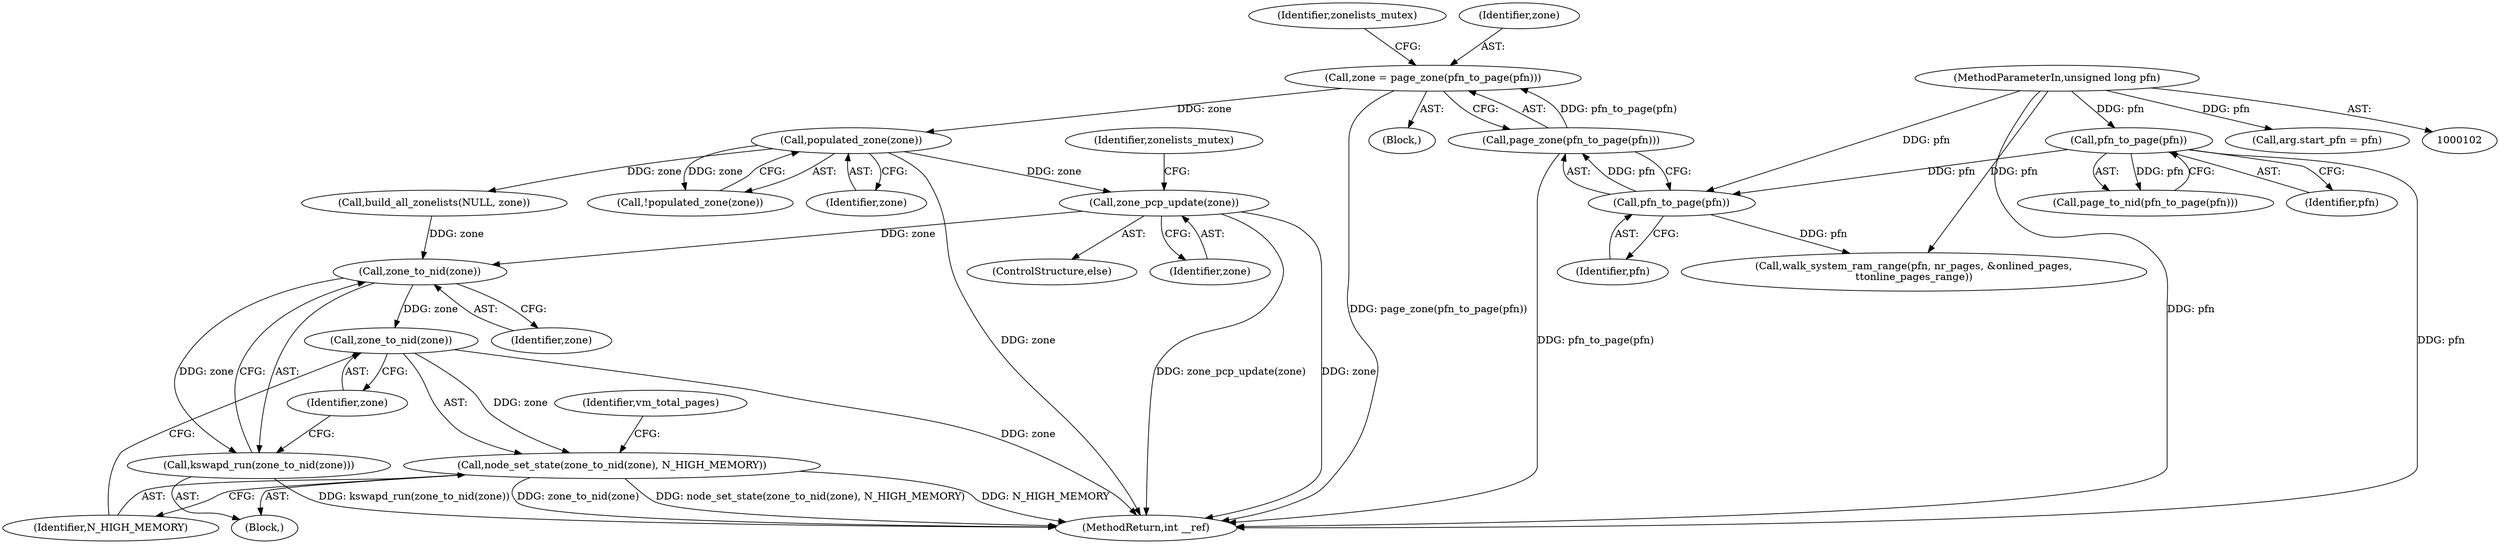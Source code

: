 digraph "0_linux_08dff7b7d629807dbb1f398c68dd9cd58dd657a1@API" {
"1000224" [label="(Call,zone_pcp_update(zone))"];
"1000180" [label="(Call,populated_zone(zone))"];
"1000170" [label="(Call,zone = page_zone(pfn_to_page(pfn)))"];
"1000172" [label="(Call,page_zone(pfn_to_page(pfn)))"];
"1000173" [label="(Call,pfn_to_page(pfn))"];
"1000138" [label="(Call,pfn_to_page(pfn))"];
"1000103" [label="(MethodParameterIn,unsigned long pfn)"];
"1000234" [label="(Call,zone_to_nid(zone))"];
"1000233" [label="(Call,kswapd_run(zone_to_nid(zone)))"];
"1000237" [label="(Call,zone_to_nid(zone))"];
"1000236" [label="(Call,node_set_state(zone_to_nid(zone), N_HIGH_MEMORY))"];
"1000177" [label="(Identifier,zonelists_mutex)"];
"1000236" [label="(Call,node_set_state(zone_to_nid(zone), N_HIGH_MEMORY))"];
"1000233" [label="(Call,kswapd_run(zone_to_nid(zone)))"];
"1000172" [label="(Call,page_zone(pfn_to_page(pfn)))"];
"1000238" [label="(Identifier,zone)"];
"1000181" [label="(Identifier,zone)"];
"1000170" [label="(Call,zone = page_zone(pfn_to_page(pfn)))"];
"1000228" [label="(Identifier,zonelists_mutex)"];
"1000237" [label="(Call,zone_to_nid(zone))"];
"1000223" [label="(ControlStructure,else)"];
"1000139" [label="(Identifier,pfn)"];
"1000187" [label="(Call,walk_system_ram_range(pfn, nr_pages, &onlined_pages,\n\t\tonline_pages_range))"];
"1000179" [label="(Call,!populated_zone(zone))"];
"1000138" [label="(Call,pfn_to_page(pfn))"];
"1000171" [label="(Identifier,zone)"];
"1000103" [label="(MethodParameterIn,unsigned long pfn)"];
"1000174" [label="(Identifier,pfn)"];
"1000119" [label="(Call,arg.start_pfn = pfn)"];
"1000220" [label="(Call,build_all_zonelists(NULL, zone))"];
"1000224" [label="(Call,zone_pcp_update(zone))"];
"1000235" [label="(Identifier,zone)"];
"1000173" [label="(Call,pfn_to_page(pfn))"];
"1000253" [label="(MethodReturn,int __ref)"];
"1000225" [label="(Identifier,zone)"];
"1000241" [label="(Identifier,vm_total_pages)"];
"1000234" [label="(Call,zone_to_nid(zone))"];
"1000239" [label="(Identifier,N_HIGH_MEMORY)"];
"1000180" [label="(Call,populated_zone(zone))"];
"1000232" [label="(Block,)"];
"1000137" [label="(Call,page_to_nid(pfn_to_page(pfn)))"];
"1000105" [label="(Block,)"];
"1000224" -> "1000223"  [label="AST: "];
"1000224" -> "1000225"  [label="CFG: "];
"1000225" -> "1000224"  [label="AST: "];
"1000228" -> "1000224"  [label="CFG: "];
"1000224" -> "1000253"  [label="DDG: zone"];
"1000224" -> "1000253"  [label="DDG: zone_pcp_update(zone)"];
"1000180" -> "1000224"  [label="DDG: zone"];
"1000224" -> "1000234"  [label="DDG: zone"];
"1000180" -> "1000179"  [label="AST: "];
"1000180" -> "1000181"  [label="CFG: "];
"1000181" -> "1000180"  [label="AST: "];
"1000179" -> "1000180"  [label="CFG: "];
"1000180" -> "1000253"  [label="DDG: zone"];
"1000180" -> "1000179"  [label="DDG: zone"];
"1000170" -> "1000180"  [label="DDG: zone"];
"1000180" -> "1000220"  [label="DDG: zone"];
"1000170" -> "1000105"  [label="AST: "];
"1000170" -> "1000172"  [label="CFG: "];
"1000171" -> "1000170"  [label="AST: "];
"1000172" -> "1000170"  [label="AST: "];
"1000177" -> "1000170"  [label="CFG: "];
"1000170" -> "1000253"  [label="DDG: page_zone(pfn_to_page(pfn))"];
"1000172" -> "1000170"  [label="DDG: pfn_to_page(pfn)"];
"1000172" -> "1000173"  [label="CFG: "];
"1000173" -> "1000172"  [label="AST: "];
"1000172" -> "1000253"  [label="DDG: pfn_to_page(pfn)"];
"1000173" -> "1000172"  [label="DDG: pfn"];
"1000173" -> "1000174"  [label="CFG: "];
"1000174" -> "1000173"  [label="AST: "];
"1000138" -> "1000173"  [label="DDG: pfn"];
"1000103" -> "1000173"  [label="DDG: pfn"];
"1000173" -> "1000187"  [label="DDG: pfn"];
"1000138" -> "1000137"  [label="AST: "];
"1000138" -> "1000139"  [label="CFG: "];
"1000139" -> "1000138"  [label="AST: "];
"1000137" -> "1000138"  [label="CFG: "];
"1000138" -> "1000253"  [label="DDG: pfn"];
"1000138" -> "1000137"  [label="DDG: pfn"];
"1000103" -> "1000138"  [label="DDG: pfn"];
"1000103" -> "1000102"  [label="AST: "];
"1000103" -> "1000253"  [label="DDG: pfn"];
"1000103" -> "1000119"  [label="DDG: pfn"];
"1000103" -> "1000187"  [label="DDG: pfn"];
"1000234" -> "1000233"  [label="AST: "];
"1000234" -> "1000235"  [label="CFG: "];
"1000235" -> "1000234"  [label="AST: "];
"1000233" -> "1000234"  [label="CFG: "];
"1000234" -> "1000233"  [label="DDG: zone"];
"1000220" -> "1000234"  [label="DDG: zone"];
"1000234" -> "1000237"  [label="DDG: zone"];
"1000233" -> "1000232"  [label="AST: "];
"1000238" -> "1000233"  [label="CFG: "];
"1000233" -> "1000253"  [label="DDG: kswapd_run(zone_to_nid(zone))"];
"1000237" -> "1000236"  [label="AST: "];
"1000237" -> "1000238"  [label="CFG: "];
"1000238" -> "1000237"  [label="AST: "];
"1000239" -> "1000237"  [label="CFG: "];
"1000237" -> "1000253"  [label="DDG: zone"];
"1000237" -> "1000236"  [label="DDG: zone"];
"1000236" -> "1000232"  [label="AST: "];
"1000236" -> "1000239"  [label="CFG: "];
"1000239" -> "1000236"  [label="AST: "];
"1000241" -> "1000236"  [label="CFG: "];
"1000236" -> "1000253"  [label="DDG: zone_to_nid(zone)"];
"1000236" -> "1000253"  [label="DDG: node_set_state(zone_to_nid(zone), N_HIGH_MEMORY)"];
"1000236" -> "1000253"  [label="DDG: N_HIGH_MEMORY"];
}
